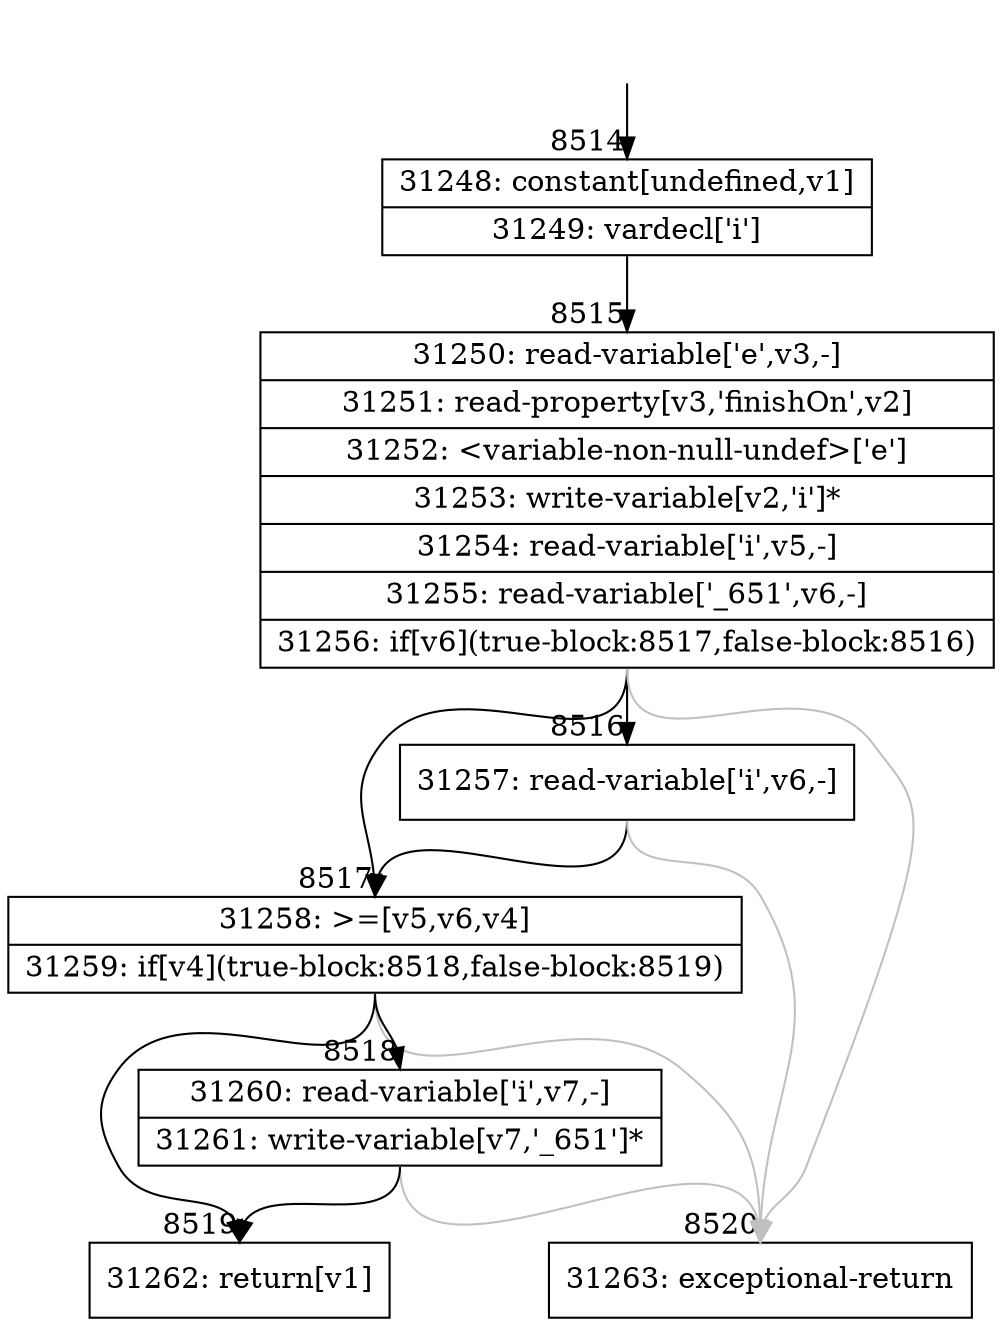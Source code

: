 digraph {
rankdir="TD"
BB_entry572[shape=none,label=""];
BB_entry572 -> BB8514 [tailport=s, headport=n, headlabel="    8514"]
BB8514 [shape=record label="{31248: constant[undefined,v1]|31249: vardecl['i']}" ] 
BB8514 -> BB8515 [tailport=s, headport=n, headlabel="      8515"]
BB8515 [shape=record label="{31250: read-variable['e',v3,-]|31251: read-property[v3,'finishOn',v2]|31252: \<variable-non-null-undef\>['e']|31253: write-variable[v2,'i']*|31254: read-variable['i',v5,-]|31255: read-variable['_651',v6,-]|31256: if[v6](true-block:8517,false-block:8516)}" ] 
BB8515 -> BB8517 [tailport=s, headport=n, headlabel="      8517"]
BB8515 -> BB8516 [tailport=s, headport=n, headlabel="      8516"]
BB8515 -> BB8520 [tailport=s, headport=n, color=gray, headlabel="      8520"]
BB8516 [shape=record label="{31257: read-variable['i',v6,-]}" ] 
BB8516 -> BB8517 [tailport=s, headport=n]
BB8516 -> BB8520 [tailport=s, headport=n, color=gray]
BB8517 [shape=record label="{31258: \>=[v5,v6,v4]|31259: if[v4](true-block:8518,false-block:8519)}" ] 
BB8517 -> BB8518 [tailport=s, headport=n, headlabel="      8518"]
BB8517 -> BB8519 [tailport=s, headport=n, headlabel="      8519"]
BB8517 -> BB8520 [tailport=s, headport=n, color=gray]
BB8518 [shape=record label="{31260: read-variable['i',v7,-]|31261: write-variable[v7,'_651']*}" ] 
BB8518 -> BB8519 [tailport=s, headport=n]
BB8518 -> BB8520 [tailport=s, headport=n, color=gray]
BB8519 [shape=record label="{31262: return[v1]}" ] 
BB8520 [shape=record label="{31263: exceptional-return}" ] 
//#$~ 6124
}
